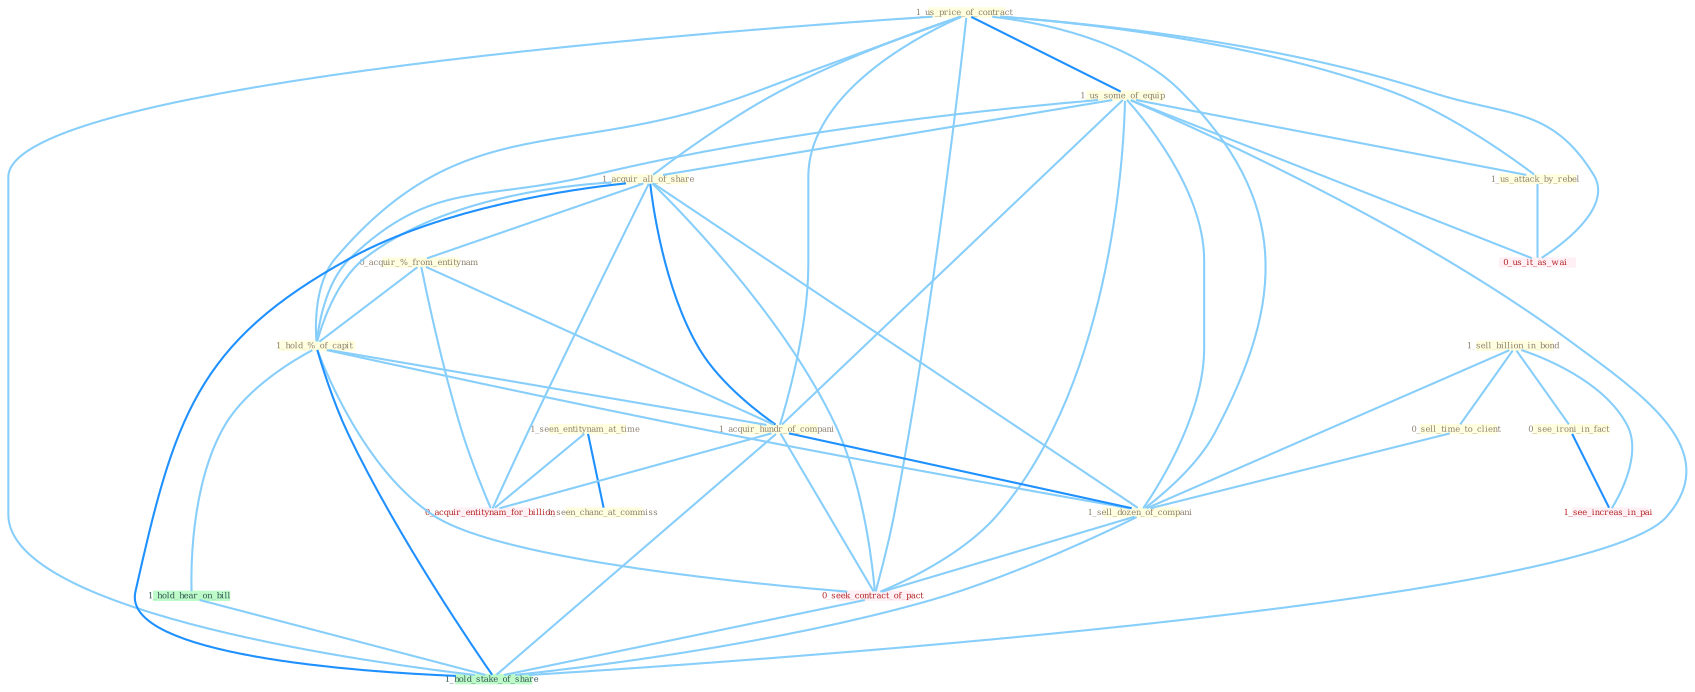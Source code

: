 Graph G{ 
    node
    [shape=polygon,style=filled,width=.5,height=.06,color="#BDFCC9",fixedsize=true,fontsize=4,
    fontcolor="#2f4f4f"];
    {node
    [color="#ffffe0", fontcolor="#8b7d6b"] "1_us_price_of_contract " "1_sell_billion_in_bond " "1_seen_entitynam_at_time " "1_us_some_of_equip " "0_see_ironi_in_fact " "1_acquir_all_of_share " "0_acquir_%_from_entitynam " "1_hold_%_of_capit " "0_sell_time_to_client " "1_acquir_hundr_of_compani " "1_sell_dozen_of_compani " "1_seen_chanc_at_commiss " "1_us_attack_by_rebel "}
{node [color="#fff0f5", fontcolor="#b22222"] "0_seek_contract_of_pact " "0_us_it_as_wai " "0_acquir_entitynam_for_billion " "1_see_increas_in_pai "}
edge [color="#B0E2FF"];

	"1_us_price_of_contract " -- "1_us_some_of_equip " [w="2", color="#1e90ff" , len=0.8];
	"1_us_price_of_contract " -- "1_acquir_all_of_share " [w="1", color="#87cefa" ];
	"1_us_price_of_contract " -- "1_hold_%_of_capit " [w="1", color="#87cefa" ];
	"1_us_price_of_contract " -- "1_acquir_hundr_of_compani " [w="1", color="#87cefa" ];
	"1_us_price_of_contract " -- "1_sell_dozen_of_compani " [w="1", color="#87cefa" ];
	"1_us_price_of_contract " -- "1_us_attack_by_rebel " [w="1", color="#87cefa" ];
	"1_us_price_of_contract " -- "0_seek_contract_of_pact " [w="1", color="#87cefa" ];
	"1_us_price_of_contract " -- "0_us_it_as_wai " [w="1", color="#87cefa" ];
	"1_us_price_of_contract " -- "1_hold_stake_of_share " [w="1", color="#87cefa" ];
	"1_sell_billion_in_bond " -- "0_see_ironi_in_fact " [w="1", color="#87cefa" ];
	"1_sell_billion_in_bond " -- "0_sell_time_to_client " [w="1", color="#87cefa" ];
	"1_sell_billion_in_bond " -- "1_sell_dozen_of_compani " [w="1", color="#87cefa" ];
	"1_sell_billion_in_bond " -- "1_see_increas_in_pai " [w="1", color="#87cefa" ];
	"1_seen_entitynam_at_time " -- "1_seen_chanc_at_commiss " [w="2", color="#1e90ff" , len=0.8];
	"1_seen_entitynam_at_time " -- "0_acquir_entitynam_for_billion " [w="1", color="#87cefa" ];
	"1_us_some_of_equip " -- "1_acquir_all_of_share " [w="1", color="#87cefa" ];
	"1_us_some_of_equip " -- "1_hold_%_of_capit " [w="1", color="#87cefa" ];
	"1_us_some_of_equip " -- "1_acquir_hundr_of_compani " [w="1", color="#87cefa" ];
	"1_us_some_of_equip " -- "1_sell_dozen_of_compani " [w="1", color="#87cefa" ];
	"1_us_some_of_equip " -- "1_us_attack_by_rebel " [w="1", color="#87cefa" ];
	"1_us_some_of_equip " -- "0_seek_contract_of_pact " [w="1", color="#87cefa" ];
	"1_us_some_of_equip " -- "0_us_it_as_wai " [w="1", color="#87cefa" ];
	"1_us_some_of_equip " -- "1_hold_stake_of_share " [w="1", color="#87cefa" ];
	"0_see_ironi_in_fact " -- "1_see_increas_in_pai " [w="2", color="#1e90ff" , len=0.8];
	"1_acquir_all_of_share " -- "0_acquir_%_from_entitynam " [w="1", color="#87cefa" ];
	"1_acquir_all_of_share " -- "1_hold_%_of_capit " [w="1", color="#87cefa" ];
	"1_acquir_all_of_share " -- "1_acquir_hundr_of_compani " [w="2", color="#1e90ff" , len=0.8];
	"1_acquir_all_of_share " -- "1_sell_dozen_of_compani " [w="1", color="#87cefa" ];
	"1_acquir_all_of_share " -- "0_seek_contract_of_pact " [w="1", color="#87cefa" ];
	"1_acquir_all_of_share " -- "0_acquir_entitynam_for_billion " [w="1", color="#87cefa" ];
	"1_acquir_all_of_share " -- "1_hold_stake_of_share " [w="2", color="#1e90ff" , len=0.8];
	"0_acquir_%_from_entitynam " -- "1_hold_%_of_capit " [w="1", color="#87cefa" ];
	"0_acquir_%_from_entitynam " -- "1_acquir_hundr_of_compani " [w="1", color="#87cefa" ];
	"0_acquir_%_from_entitynam " -- "0_acquir_entitynam_for_billion " [w="1", color="#87cefa" ];
	"1_hold_%_of_capit " -- "1_acquir_hundr_of_compani " [w="1", color="#87cefa" ];
	"1_hold_%_of_capit " -- "1_sell_dozen_of_compani " [w="1", color="#87cefa" ];
	"1_hold_%_of_capit " -- "0_seek_contract_of_pact " [w="1", color="#87cefa" ];
	"1_hold_%_of_capit " -- "1_hold_hear_on_bill " [w="1", color="#87cefa" ];
	"1_hold_%_of_capit " -- "1_hold_stake_of_share " [w="2", color="#1e90ff" , len=0.8];
	"0_sell_time_to_client " -- "1_sell_dozen_of_compani " [w="1", color="#87cefa" ];
	"1_acquir_hundr_of_compani " -- "1_sell_dozen_of_compani " [w="2", color="#1e90ff" , len=0.8];
	"1_acquir_hundr_of_compani " -- "0_seek_contract_of_pact " [w="1", color="#87cefa" ];
	"1_acquir_hundr_of_compani " -- "0_acquir_entitynam_for_billion " [w="1", color="#87cefa" ];
	"1_acquir_hundr_of_compani " -- "1_hold_stake_of_share " [w="1", color="#87cefa" ];
	"1_sell_dozen_of_compani " -- "0_seek_contract_of_pact " [w="1", color="#87cefa" ];
	"1_sell_dozen_of_compani " -- "1_hold_stake_of_share " [w="1", color="#87cefa" ];
	"1_us_attack_by_rebel " -- "0_us_it_as_wai " [w="1", color="#87cefa" ];
	"0_seek_contract_of_pact " -- "1_hold_stake_of_share " [w="1", color="#87cefa" ];
	"1_hold_hear_on_bill " -- "1_hold_stake_of_share " [w="1", color="#87cefa" ];
}